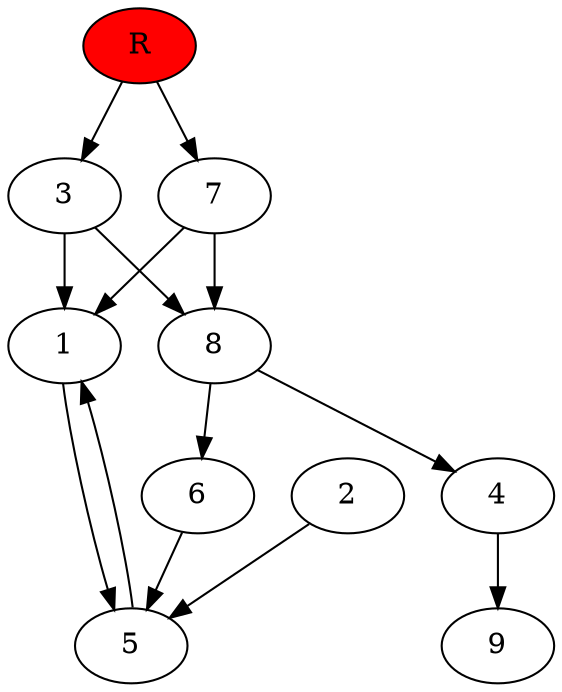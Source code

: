 digraph prb628 {
	1
	2
	3
	4
	5
	6
	7
	8
	R [fillcolor="#ff0000" style=filled]
	1 -> 5
	2 -> 5
	3 -> 1
	3 -> 8
	4 -> 9
	5 -> 1
	6 -> 5
	7 -> 1
	7 -> 8
	8 -> 4
	8 -> 6
	R -> 3
	R -> 7
}
